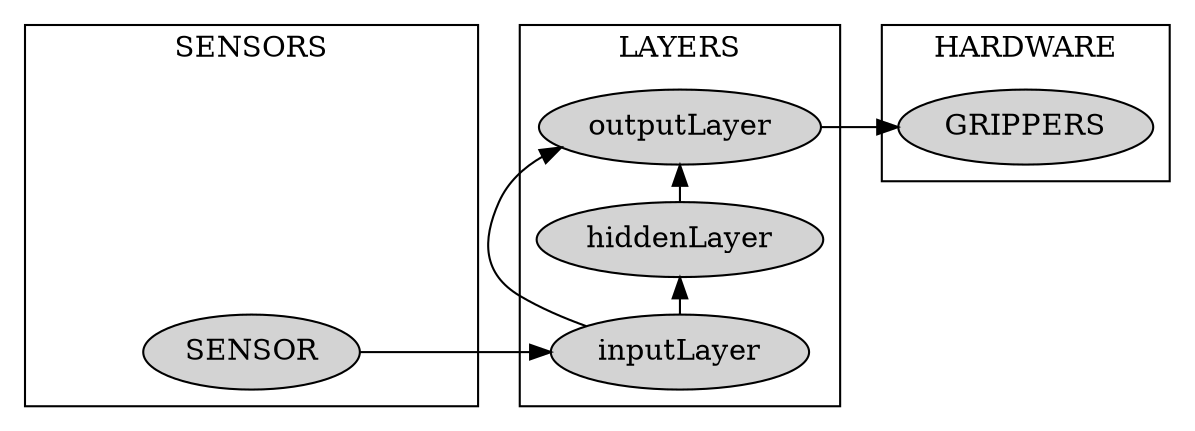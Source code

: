 digraph ANN {
	graph [concentrate=true rankdir=LR]
	subgraph cluster_2 {
		node [style=filled]
		color=black label=SENSORS
		hiddenoutputLayer [style=invis]
		hiddenhiddenLayer [style=invis]
		SENSOR
	}
	subgraph cluster_1 {
		node [style=filled]
		color=black label=LAYERS
		inputLayer -> hiddenLayer [constraint=false]
		inputLayer -> outputLayer [constraint=false]
		hiddenLayer -> outputLayer [constraint=false]
	}
	subgraph cluster_0 {
		node [style=filled]
		color=black label=HARDWARE
		GRIPPERS
	}
	outputLayer -> GRIPPERS
	hiddenoutputLayer -> outputLayer [style=invis]
	hiddenhiddenLayer -> hiddenLayer [style=invis]
	SENSOR -> inputLayer
}
